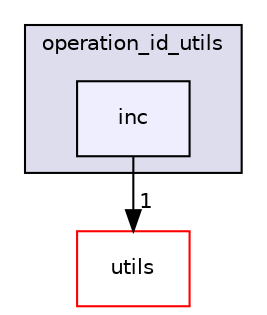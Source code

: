 digraph "src/diagnostics_component/utils/operation_id_utils/inc" {
  compound=true
  node [ fontsize="10", fontname="Helvetica"];
  edge [ labelfontsize="10", labelfontname="Helvetica"];
  subgraph clusterdir_47e71466540d833643e2e0770c2ad96f {
    graph [ bgcolor="#ddddee", pencolor="black", label="operation_id_utils" fontname="Helvetica", fontsize="10", URL="dir_47e71466540d833643e2e0770c2ad96f.html"]
  dir_b7174301467d937f8ddf77c10efa576e [shape=box, label="inc", style="filled", fillcolor="#eeeeff", pencolor="black", URL="dir_b7174301467d937f8ddf77c10efa576e.html"];
  }
  dir_313caf1132e152dd9b58bea13a4052ca [shape=box label="utils" fillcolor="white" style="filled" color="red" URL="dir_313caf1132e152dd9b58bea13a4052ca.html"];
  dir_b7174301467d937f8ddf77c10efa576e->dir_313caf1132e152dd9b58bea13a4052ca [headlabel="1", labeldistance=1.5 headhref="dir_000070_000154.html"];
}
